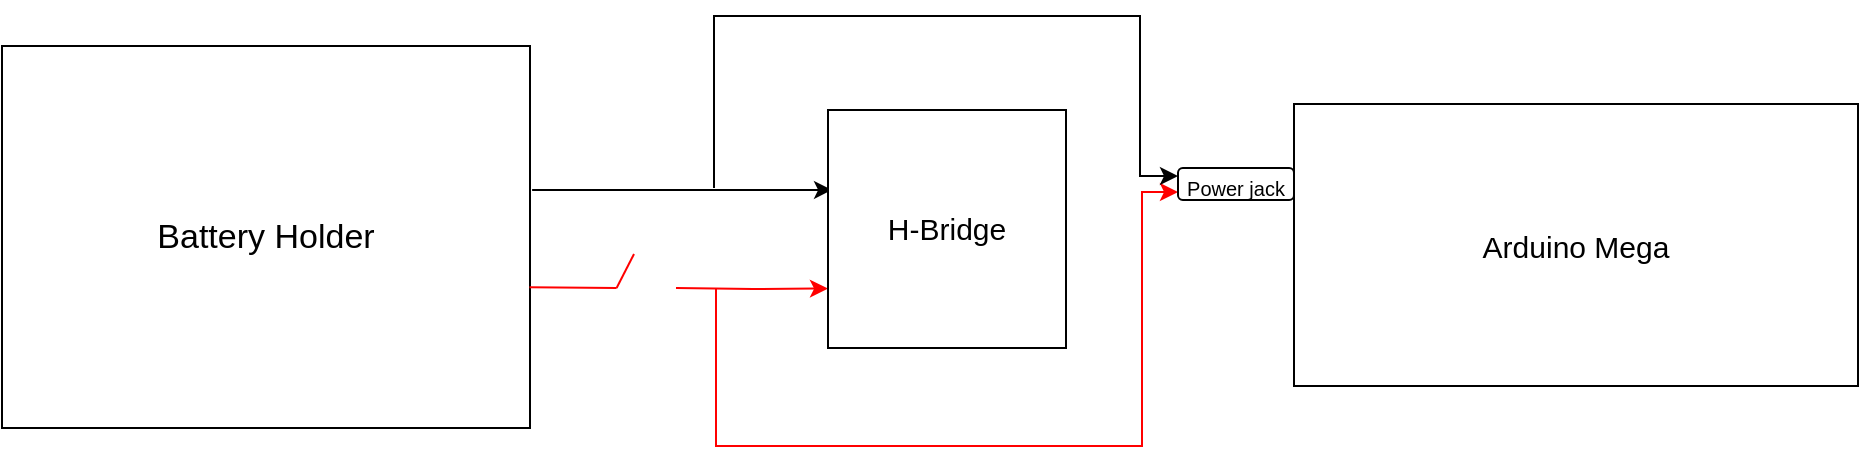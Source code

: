 <mxfile version="17.2.4" type="device"><diagram id="xAcUga9s2qtrAzETbe20" name="Page-1"><mxGraphModel dx="1005" dy="710" grid="0" gridSize="10" guides="1" tooltips="1" connect="1" arrows="1" fold="1" page="1" pageScale="1" pageWidth="1700" pageHeight="1100" math="0" shadow="0"><root><mxCell id="0"/><mxCell id="1" parent="0"/><mxCell id="47ceEFyaTtqLFoLXtxOh-3" style="edgeStyle=orthogonalEdgeStyle;rounded=0;orthogonalLoop=1;jettySize=auto;html=1;entryX=0.017;entryY=0.336;entryDx=0;entryDy=0;fontSize=15;exitX=1.004;exitY=0.377;exitDx=0;exitDy=0;entryPerimeter=0;exitPerimeter=0;" edge="1" parent="1" source="47ceEFyaTtqLFoLXtxOh-1" target="47ceEFyaTtqLFoLXtxOh-2"><mxGeometry relative="1" as="geometry"/></mxCell><mxCell id="47ceEFyaTtqLFoLXtxOh-4" style="edgeStyle=orthogonalEdgeStyle;rounded=0;orthogonalLoop=1;jettySize=auto;html=1;fontSize=15;entryX=0;entryY=0.75;entryDx=0;entryDy=0;fillColor=#FF0000;strokeColor=#FF0000;" edge="1" parent="1" target="47ceEFyaTtqLFoLXtxOh-2"><mxGeometry relative="1" as="geometry"><mxPoint x="317" y="405" as="targetPoint"/><mxPoint x="443" y="395" as="sourcePoint"/></mxGeometry></mxCell><mxCell id="47ceEFyaTtqLFoLXtxOh-1" value="&lt;font style=&quot;font-size: 17px&quot;&gt;Battery Holder&lt;/font&gt;" style="rounded=0;whiteSpace=wrap;html=1;" vertex="1" parent="1"><mxGeometry x="106" y="274" width="264" height="191" as="geometry"/></mxCell><mxCell id="47ceEFyaTtqLFoLXtxOh-2" value="&lt;font style=&quot;font-size: 15px&quot;&gt;H-Bridge&lt;/font&gt;" style="whiteSpace=wrap;html=1;aspect=fixed;fontSize=17;" vertex="1" parent="1"><mxGeometry x="519" y="306" width="119" height="119" as="geometry"/></mxCell><mxCell id="47ceEFyaTtqLFoLXtxOh-16" value="" style="group" vertex="1" connectable="0" parent="1"><mxGeometry x="369.74" y="378" width="52.26" height="17" as="geometry"/></mxCell><mxCell id="47ceEFyaTtqLFoLXtxOh-14" value="" style="endArrow=none;html=1;rounded=0;fontSize=15;strokeColor=#FF0000;fillColor=#FF0000;exitX=0.999;exitY=0.637;exitDx=0;exitDy=0;exitPerimeter=0;" edge="1" parent="47ceEFyaTtqLFoLXtxOh-16"><mxGeometry width="50" height="50" relative="1" as="geometry"><mxPoint y="16.667" as="sourcePoint"/><mxPoint x="43.562" y="17" as="targetPoint"/></mxGeometry></mxCell><mxCell id="47ceEFyaTtqLFoLXtxOh-15" value="" style="endArrow=none;html=1;rounded=0;fontSize=15;strokeColor=#FF0000;fillColor=#FF0000;" edge="1" parent="47ceEFyaTtqLFoLXtxOh-16"><mxGeometry width="50" height="50" relative="1" as="geometry"><mxPoint x="43.562" y="17" as="sourcePoint"/><mxPoint x="52.26" as="targetPoint"/></mxGeometry></mxCell><mxCell id="47ceEFyaTtqLFoLXtxOh-17" value="Arduino Mega" style="rounded=0;whiteSpace=wrap;html=1;fontSize=15;" vertex="1" parent="1"><mxGeometry x="752" y="303" width="282" height="141" as="geometry"/></mxCell><mxCell id="47ceEFyaTtqLFoLXtxOh-18" value="" style="endArrow=classic;html=1;rounded=0;fontSize=15;strokeColor=#FF0000;fillColor=#FF0000;edgeStyle=orthogonalEdgeStyle;entryX=0;entryY=0.75;entryDx=0;entryDy=0;" edge="1" parent="1" target="47ceEFyaTtqLFoLXtxOh-21"><mxGeometry width="50" height="50" relative="1" as="geometry"><mxPoint x="463" y="395" as="sourcePoint"/><mxPoint x="739" y="345" as="targetPoint"/><Array as="points"><mxPoint x="463" y="474"/><mxPoint x="676" y="474"/><mxPoint x="676" y="347"/></Array></mxGeometry></mxCell><mxCell id="47ceEFyaTtqLFoLXtxOh-21" value="&lt;font style=&quot;font-size: 10px&quot;&gt;Power jack&lt;/font&gt;" style="rounded=1;whiteSpace=wrap;html=1;fontSize=15;" vertex="1" parent="1"><mxGeometry x="694" y="335" width="58" height="16" as="geometry"/></mxCell><mxCell id="47ceEFyaTtqLFoLXtxOh-22" value="" style="endArrow=classic;html=1;rounded=0;fontSize=10;strokeColor=#000000;fillColor=#000000;edgeStyle=orthogonalEdgeStyle;entryX=0;entryY=0.25;entryDx=0;entryDy=0;" edge="1" parent="1" target="47ceEFyaTtqLFoLXtxOh-21"><mxGeometry width="50" height="50" relative="1" as="geometry"><mxPoint x="462" y="345" as="sourcePoint"/><mxPoint x="750" y="280" as="targetPoint"/><Array as="points"><mxPoint x="462" y="259"/><mxPoint x="675" y="259"/><mxPoint x="675" y="339"/></Array></mxGeometry></mxCell></root></mxGraphModel></diagram></mxfile>